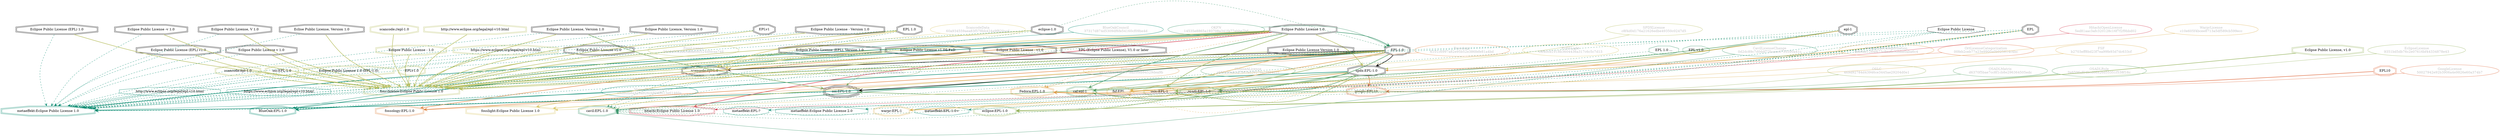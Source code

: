 strict digraph {
    node [shape=box];
    graph [splines=curved];
    1551 [label="SPDXLicense\nc8f4d0d176a21626edbe49350c0247d5"
         ,fontcolor=gray
         ,color="#b8bf62"
         ,fillcolor="beige;1"
         ,shape=ellipse];
    1552 [label="spdx:EPL-1.0"
         ,shape=doubleoctagon];
    1553 [label="EPL-1.0"
         ,shape=doubleoctagon];
    1554 [label="Eclipse Public License 1.0"
         ,shape=doubleoctagon];
    5011 [label="OSILicense\n8c3e3a8ba672dc61b2c2847c0aaa0a5a"
         ,fontcolor=gray
         ,color="#78ab63"
         ,fillcolor="beige;1"
         ,shape=ellipse];
    5012 [label="osi:EPL-1.0"
         ,shape=tripleoctagon];
    5013 [label="Eclipse Public License, Version 1.0"
         ,shape=doubleoctagon];
    5650 [label="GoogleLicense\n50027942e92b3906a4e9826e60a374b7"
         ,fontcolor=gray
         ,color="#e06f45"
         ,fillcolor="beige;1"
         ,shape=ellipse];
    5651 [label="google:EPL10"
         ,color="#e06f45"
         ,shape=doubleoctagon];
    5652 [label=EPL10
         ,color="#e06f45"
         ,shape=doubleoctagon];
    6321 [label="FedoraEntry\ne21a5f06753be57bab9feb94529dea9b"
         ,fontcolor=gray
         ,color="#e09d4b"
         ,fillcolor="beige;1"
         ,shape=ellipse];
    6322 [label="Fedora:EPL-1.0"
         ,color="#e09d4b"
         ,shape=doubleoctagon];
    9388 [label="BlueOakCouncil\n37317d874d5309df6fe54160cf09be4d"
         ,fontcolor=gray
         ,color="#00876c"
         ,fillcolor="beige;1"
         ,shape=ellipse];
    9389 [label="BlueOak:EPL-1.0"
         ,color="#00876c"
         ,shape=doubleoctagon];
    9390 [label="Eclipse Public License"
         ,shape=octagon];
    9536 [label="OSADLRule\n0e6596cf04bcd66926d55351f538f16c"
         ,fontcolor=gray
         ,color="#58a066"
         ,fillcolor="beige;1"
         ,shape=ellipse];
    9537 [label="osadl:EPL-1.0"
         ,color="#58a066"
         ,shape=doubleoctagon];
    9848 [label="OSADLMatrix\nd6370f5bae7cc8f1cb8e296364505edc"
         ,fontcolor=gray
         ,color="#58a066"
         ,fillcolor="beige;1"
         ,shape=ellipse];
    10151 [label="FSF\nb2703eff8bd23f7ea99fe93d7dc633cf"
          ,fontcolor=gray
          ,color="#deb256"
          ,fillcolor="beige;1"
          ,shape=ellipse];
    10152 [label="fsf:EPL"
          ,color="#deb256"
          ,shape=doubleoctagon];
    10153 [label=EPL
          ,shape=doubleoctagon];
    10154 [label="Eclipse Public License Version 1.0"
          ,shape=doubleoctagon];
    10921 [label="ChooseALicense\na684400ab1d7563ad26279a16fd4ff1c"
          ,fontcolor=gray
          ,color="#58a066"
          ,fillcolor="beige;1"
          ,shape=ellipse];
    10922 [label="cal:epl-1"
          ,color="#58a066"
          ,shape=doubleoctagon];
    10923 [label="epl-1"
          ,shape=doubleoctagon];
    15191 [label="ScancodeData\n60a934559aea83f578bb424a9f820ccd"
          ,fontcolor=gray
          ,color="#dac767"
          ,fillcolor="beige;1"
          ,shape=ellipse];
    15192 [label="scancode:epl-1.0"
          ,shape=doubleoctagon];
    15193 [label="EPL 1.0"
          ,shape=doubleoctagon];
    25875 [label="OSLC\n469d92784d43946ce3445ae29204d0e1"
          ,fontcolor=gray
          ,color="#98b561"
          ,fillcolor="beige;1"
          ,shape=ellipse];
    25876 [label="oslc:EPL-1"
          ,color="#98b561"
          ,shape=doubleoctagon];
    26612 [label="Fossology\n6101c6997a82e95b52e386fefe81a4bd"
          ,fontcolor=gray
          ,color="#e18745"
          ,fillcolor="beige;1"
          ,shape=ellipse];
    26613 [label="fossology:EPL-1.0"
          ,color="#e18745"
          ,shape=doubleoctagon];
    28288 [label="OKFN\n14535e8865a193708a341fa77ebbe7b6"
          ,fontcolor=gray
          ,color="#379469"
          ,fillcolor="beige;1"
          ,shape=ellipse];
    28289 [label="eclipse-1.0"
          ,shape=doubleoctagon];
    28667 [label="OrtLicenseCategorization\n00feb2ceb77a23e9900a0b025814c4bc"
          ,fontcolor=gray
          ,color="#e06f45"
          ,fillcolor="beige;1"
          ,shape=ellipse];
    35442 [label="OrtLicenseCategorization\n8eb8ae1284f673c8ea6c32bbe0aba6c4"
          ,fontcolor=gray
          ,color="#e09d4b"
          ,fillcolor="beige;1"
          ,shape=ellipse];
    36768 [label="CavilLicenseChange\n0d2dc89c7d0ddf73bcecc6735590a41c"
          ,fontcolor=gray
          ,color="#379469"
          ,fillcolor="beige;1"
          ,shape=ellipse];
    36769 [label="cavil:EPL-1.0"
          ,color="#379469"
          ,shape=doubleoctagon];
    36770 [label="EPL 1.0 ..."
          ,color="#379469"
          ,shape=octagon];
    36771 [label="EPL v1.0"
          ,color="#379469"
          ,shape=octagon];
    41746 [label="metaeffekt:Eclipse Public License 2.0"
          ,color="#00876c"
          ,shape=octagon];
    41765 [label="MetaeffektLicense\nc3d86fb6a420a926cb80d8613e61460a"
          ,fontcolor=gray
          ,color="#00876c"
          ,fillcolor="beige;1"
          ,shape=ellipse];
    41766 [label="metaeffekt:Eclipse Public License 1.0"
          ,color="#00876c"
          ,shape=doubleoctagon];
    41767 [label="Eclipse Public License (EPL) v1.0"
          ,shape=doubleoctagon];
    41768 [label="Eclipse Public License - Version 1.0"
          ,shape=doubleoctagon];
    41769 [label="Eclipse Public License v1.0"
          ,shape=doubleoctagon];
    41770 [label="Eclipse Public License (EPL) 1.0"
          ,shape=doubleoctagon];
    41771 [label="Eclipse Public License (EPL), Version 1.0"
          ,shape=doubleoctagon];
    41772 [label="Eclise Public License, Version 1.0"
          ,shape=doubleoctagon];
    41773 [label="EPL (Eclipse Public License), V1.0 or later"
          ,shape=doubleoctagon];
    41774 [label=EPLv1
          ,shape=doubleoctagon];
    41775 [label="Eclipse Public License v1.0&#xD"
          ,shape=doubleoctagon];
    41776 [label="http://www.eclipse.org/legal/epl-v10.html"
          ,color="#00876c"
          ,shape=octagon];
    41778 [label="https://www.eclipse.org/legal/epl-v10.html"
          ,color="#00876c"
          ,shape=octagon];
    41779 [label="Eclipse Public Licence, Version 1.0"
          ,shape=doubleoctagon];
    41780 [label="Eclipse Public License - v1.0"
          ,shape=doubleoctagon];
    41781 [label="Eclipse Public License -v 1.0"
          ,shape=doubleoctagon];
    41782 [label="Eclipse Public License v 1.0"
          ,shape=doubleoctagon];
    41783 [label="Eclipse Public License, V 1.0"
          ,shape=doubleoctagon];
    41785 [label="metaeffekt:EPL-1.0+"
          ,color="#00876c"
          ,shape=octagon];
    41791 [label="metaeffekt:EPL-?"
          ,color="#00876c"
          ,shape=octagon];
    50143 [label="WarprLicense\nc10e605f4bcee8713a5df589cb599ecc"
          ,fontcolor=gray
          ,color="#deb256"
          ,fillcolor="beige;1"
          ,shape=ellipse];
    50144 [label="warpr:EPL-1"
          ,color="#deb256"
          ,shape=doubleoctagon];
    50468 [label="FossLicense\n2619d0cff2eb3afde0f0524dfdcaa748"
          ,fontcolor=gray
          ,color="#b8bf62"
          ,fillcolor="beige;1"
          ,shape=ellipse];
    50469 [label="foss-license:Eclipse Public License 1.0"
          ,color="#b8bf62"
          ,shape=doubleoctagon];
    50470 [label="scancode://epl-1.0"
          ,color="#b8bf62"
          ,shape=doubleoctagon];
    50471 [label="Eclipse Public License - 1.0"
          ,color="#b8bf62"
          ,shape=doubleoctagon];
    50472 [label="http://www.eclipse.org/legal/epl-v10.html"
          ,color="#b8bf62"
          ,shape=doubleoctagon];
    50473 [label="https://www.eclipse.org/legal/epl-v10.html"
          ,color="#b8bf62"
          ,shape=doubleoctagon];
    50474 [label="scancode:epl-1.0"
          ,color="#b8bf62"
          ,shape=doubleoctagon];
    50475 [label="osi:EPL-1.0"
          ,color="#b8bf62"
          ,shape=doubleoctagon];
    50476 [label="Eclipse Public License 1.0 (EPL-1.0)"
          ,color="#b8bf62"
          ,shape=doubleoctagon];
    50477 [label="EPLv1.0"
          ,color="#b8bf62"
          ,shape=doubleoctagon];
    50966 [label="FOSSLight\nc9f40cd1918b3604436a317c6c5c7d13"
          ,fontcolor=gray
          ,color="#dac767"
          ,fillcolor="beige;1"
          ,shape=ellipse];
    50967 [label="fosslight:Eclipse Public License 1.0"
          ,color="#dac767"
          ,shape=doubleoctagon];
    51263 [label="HitachiOpenLicense\n5ed81aac3afc320128c16f7f2f9bbd02"
          ,fontcolor=gray
          ,color="#d43d51"
          ,fillcolor="beige;1"
          ,shape=ellipse];
    51264 [label="hitachi:Eclipse Public License 1.0"
          ,color="#d43d51"
          ,shape=doubleoctagon];
    54270 [label="EclipseLicense\n9351bd5db76c2e07616bf44334878e43"
          ,fontcolor=gray
          ,color="#98b561"
          ,fillcolor="beige;1"
          ,shape=ellipse];
    54271 [label="eclipse:EPL-1.0"
          ,color="#98b561"
          ,shape=doubleoctagon];
    54272 [label="Eclipse Public License, v1.0"
          ,color="#98b561"
          ,shape=doubleoctagon];
    1551 -> 1552 [weight=0.5
                 ,color="#b8bf62"];
    1552 -> 5012 [style=bold
                 ,arrowhead=vee
                 ,weight=0.7
                 ,color="#78ab63"];
    1552 -> 5651 [style=bold
                 ,arrowhead=vee
                 ,weight=0.7
                 ,color="#e06f45"];
    1552 -> 6322 [style=bold
                 ,arrowhead=vee
                 ,weight=0.7
                 ,color="#e09d4b"];
    1552 -> 9537 [style=bold
                 ,arrowhead=vee
                 ,weight=0.7
                 ,color="#58a066"];
    1552 -> 10152 [style=dashed
                  ,arrowhead=vee
                  ,weight=0.5
                  ,color="#deb256"];
    1552 -> 10922 [style=bold
                  ,arrowhead=vee
                  ,weight=0.7
                  ,color="#58a066"];
    1552 -> 25876 [style=bold
                  ,arrowhead=vee
                  ,weight=0.7
                  ,color="#98b561"];
    1552 -> 41766 [style=bold
                  ,arrowhead=vee
                  ,weight=0.7
                  ,color="#00876c"];
    1553 -> 1552 [style=bold
                 ,arrowhead=vee
                 ,weight=0.7];
    1553 -> 5012 [style=bold
                 ,arrowhead=vee
                 ,weight=0.7];
    1553 -> 6322 [style=bold
                 ,arrowhead=vee
                 ,weight=0.7
                 ,color="#e09d4b"];
    1553 -> 6322 [style=bold
                 ,arrowhead=vee
                 ,weight=0.7
                 ,color="#e09d4b"];
    1553 -> 9389 [style=bold
                 ,arrowhead=vee
                 ,weight=0.7
                 ,color="#00876c"];
    1553 -> 9537 [style=bold
                 ,arrowhead=vee
                 ,weight=0.7
                 ,color="#58a066"];
    1553 -> 15192 [style=bold
                  ,arrowhead=vee
                  ,weight=0.7];
    1553 -> 26613 [style=bold
                  ,arrowhead=vee
                  ,weight=0.7
                  ,color="#e18745"];
    1553 -> 36769 [style=bold
                  ,arrowhead=vee
                  ,weight=0.7
                  ,color="#379469"];
    1553 -> 36769 [style=bold
                  ,arrowhead=vee
                  ,weight=0.7
                  ,color="#379469"];
    1553 -> 41766 [style=dashed
                  ,arrowhead=vee
                  ,weight=0.5
                  ,color="#00876c"];
    1553 -> 50469 [style=bold
                  ,arrowhead=vee
                  ,weight=0.7
                  ,color="#b8bf62"];
    1553 -> 50967 [style=bold
                  ,arrowhead=vee
                  ,weight=0.7
                  ,color="#dac767"];
    1553 -> 54271 [style=bold
                  ,arrowhead=vee
                  ,weight=0.7
                  ,color="#98b561"];
    1554 -> 1552 [style=bold
                 ,arrowhead=vee
                 ,weight=0.7
                 ,color="#b8bf62"];
    1554 -> 1553 [style=bold
                 ,arrowhead=vee
                 ,weight=0.7
                 ,color="#379469"];
    1554 -> 6322 [style=dashed
                 ,arrowhead=vee
                 ,weight=0.5
                 ,color="#e09d4b"];
    1554 -> 9389 [style=bold
                 ,arrowhead=vee
                 ,weight=0.7
                 ,color="#00876c"];
    1554 -> 10922 [style=bold
                  ,arrowhead=vee
                  ,weight=0.7
                  ,color="#58a066"];
    1554 -> 15192 [style=bold
                  ,arrowhead=vee
                  ,weight=0.7
                  ,color="#dac767"];
    1554 -> 25876 [style=bold
                  ,arrowhead=vee
                  ,weight=0.7
                  ,color="#98b561"];
    1554 -> 26613 [style=bold
                  ,arrowhead=vee
                  ,weight=0.7
                  ,color="#e18745"];
    1554 -> 36769 [style=dashed
                  ,arrowhead=vee
                  ,weight=0.5
                  ,color="#379469"];
    1554 -> 41766 [style=bold
                  ,arrowhead=vee
                  ,weight=0.7
                  ,color="#00876c"];
    1554 -> 41766 [style=bold
                  ,arrowhead=vee
                  ,weight=0.7
                  ,color="#00876c"];
    1554 -> 50469 [style=bold
                  ,arrowhead=vee
                  ,weight=0.7
                  ,color="#b8bf62"];
    1554 -> 50967 [style=bold
                  ,arrowhead=vee
                  ,weight=0.7
                  ,color="#dac767"];
    1554 -> 51264 [style=bold
                  ,arrowhead=vee
                  ,weight=0.7
                  ,color="#d43d51"];
    5011 -> 5012 [weight=0.5
                 ,color="#78ab63"];
    5012 -> 41766 [style=dashed
                  ,arrowhead=vee
                  ,weight=0.5
                  ,color="#00876c"];
    5013 -> 5012 [style=bold
                 ,arrowhead=vee
                 ,weight=0.7
                 ,color="#78ab63"];
    5013 -> 41766 [style=dashed
                  ,arrowhead=vee
                  ,weight=0.5
                  ,color="#00876c"];
    5013 -> 50469 [style=bold
                  ,arrowhead=vee
                  ,weight=0.7
                  ,color="#b8bf62"];
    5650 -> 5651 [weight=0.5
                 ,color="#e06f45"];
    5652 -> 5651 [style=bold
                 ,arrowhead=vee
                 ,weight=0.7
                 ,color="#e06f45"];
    6321 -> 6322 [weight=0.5
                 ,color="#e09d4b"];
    9388 -> 9389 [weight=0.5
                 ,color="#00876c"];
    9390 -> 9389 [style=dashed
                 ,arrowhead=vee
                 ,weight=0.5
                 ,color="#00876c"];
    9390 -> 36769 [style=dashed
                  ,arrowhead=vee
                  ,weight=0.5
                  ,color="#379469"];
    9390 -> 41791 [style=dashed
                  ,arrowhead=vee
                  ,weight=0.5
                  ,color="#00876c"];
    9536 -> 9537 [weight=0.5
                 ,color="#58a066"];
    9848 -> 9537 [weight=0.5
                 ,color="#58a066"];
    10151 -> 10152 [weight=0.5
                   ,color="#deb256"];
    10153 -> 10152 [style=bold
                   ,arrowhead=vee
                   ,weight=0.7
                   ,color="#deb256"];
    10153 -> 36769 [style=dashed
                   ,arrowhead=vee
                   ,weight=0.5
                   ,color="#379469"];
    10153 -> 41746 [style=dashed
                   ,arrowhead=vee
                   ,weight=0.5
                   ,color="#00876c"];
    10153 -> 41766 [style=dashed
                   ,arrowhead=vee
                   ,weight=0.5
                   ,color="#00876c"];
    10153 -> 41785 [style=dashed
                   ,arrowhead=vee
                   ,weight=0.5
                   ,color="#00876c"];
    10153 -> 41791 [style=dashed
                   ,arrowhead=vee
                   ,weight=0.5
                   ,color="#00876c"];
    10154 -> 10152 [style=bold
                   ,arrowhead=vee
                   ,weight=0.7
                   ,color="#deb256"];
    10154 -> 41766 [style=dashed
                   ,arrowhead=vee
                   ,weight=0.5
                   ,color="#00876c"];
    10154 -> 50469 [style=bold
                   ,arrowhead=vee
                   ,weight=0.7
                   ,color="#b8bf62"];
    10921 -> 10922 [weight=0.5
                   ,color="#58a066"];
    10923 -> 10922 [style=bold
                   ,arrowhead=vee
                   ,weight=0.7
                   ,color="#58a066"];
    10923 -> 25876 [style=bold
                   ,arrowhead=vee
                   ,weight=0.7
                   ,color="#98b561"];
    10923 -> 36769 [style=dashed
                   ,arrowhead=vee
                   ,weight=0.5
                   ,color="#379469"];
    10923 -> 50144 [style=bold
                   ,arrowhead=vee
                   ,weight=0.7
                   ,color="#deb256"];
    15191 -> 15192 [weight=0.5
                   ,color="#dac767"];
    15192 -> 41766 [style=dashed
                   ,arrowhead=vee
                   ,weight=0.5
                   ,color="#00876c"];
    15192 -> 50469 [style=bold
                   ,arrowhead=vee
                   ,weight=0.7
                   ,color="#b8bf62"];
    15193 -> 15192 [style=bold
                   ,arrowhead=vee
                   ,weight=0.7
                   ,color="#dac767"];
    15193 -> 36769 [style=dashed
                   ,arrowhead=vee
                   ,weight=0.5
                   ,color="#379469"];
    15193 -> 41766 [style=dashed
                   ,arrowhead=vee
                   ,weight=0.5
                   ,color="#00876c"];
    15193 -> 50469 [style=bold
                   ,arrowhead=vee
                   ,weight=0.7
                   ,color="#b8bf62"];
    25875 -> 25876 [weight=0.5
                   ,color="#98b561"];
    26612 -> 26613 [weight=0.5
                   ,color="#e18745"];
    28288 -> 1553 [weight=0.5
                  ,color="#379469"];
    28289 -> 1553 [style=dashed
                  ,arrowhead=vee
                  ,weight=0.5
                  ,color="#379469"];
    28289 -> 36769 [style=dashed
                   ,arrowhead=vee
                   ,weight=0.5
                   ,color="#379469"];
    28289 -> 41766 [style=dashed
                   ,arrowhead=vee
                   ,weight=0.5
                   ,color="#00876c"];
    28289 -> 50469 [style=bold
                   ,arrowhead=vee
                   ,weight=0.7
                   ,color="#b8bf62"];
    28667 -> 1552 [weight=0.5
                  ,color="#e06f45"];
    35442 -> 1552 [weight=0.5
                  ,color="#e09d4b"];
    36768 -> 36769 [weight=0.5
                   ,color="#379469"];
    36770 -> 36769 [style=dashed
                   ,arrowhead=vee
                   ,weight=0.5
                   ,color="#379469"];
    36771 -> 36769 [style=dashed
                   ,arrowhead=vee
                   ,weight=0.5
                   ,color="#379469"];
    41765 -> 41766 [weight=0.5
                   ,color="#00876c"];
    41767 -> 41766 [style=dashed
                   ,arrowhead=vee
                   ,weight=0.5
                   ,color="#00876c"];
    41767 -> 50469 [style=bold
                   ,arrowhead=vee
                   ,weight=0.7
                   ,color="#b8bf62"];
    41768 -> 41766 [style=dashed
                   ,arrowhead=vee
                   ,weight=0.5
                   ,color="#00876c"];
    41768 -> 50469 [style=bold
                   ,arrowhead=vee
                   ,weight=0.7
                   ,color="#b8bf62"];
    41769 -> 41766 [style=dashed
                   ,arrowhead=vee
                   ,weight=0.5
                   ,color="#00876c"];
    41769 -> 50469 [style=bold
                   ,arrowhead=vee
                   ,weight=0.7
                   ,color="#b8bf62"];
    41770 -> 41766 [style=dashed
                   ,arrowhead=vee
                   ,weight=0.5
                   ,color="#00876c"];
    41770 -> 50469 [style=bold
                   ,arrowhead=vee
                   ,weight=0.7
                   ,color="#b8bf62"];
    41771 -> 41766 [style=dashed
                   ,arrowhead=vee
                   ,weight=0.5
                   ,color="#00876c"];
    41771 -> 50469 [style=bold
                   ,arrowhead=vee
                   ,weight=0.7
                   ,color="#b8bf62"];
    41772 -> 41766 [style=dashed
                   ,arrowhead=vee
                   ,weight=0.5
                   ,color="#00876c"];
    41772 -> 50469 [style=bold
                   ,arrowhead=vee
                   ,weight=0.7
                   ,color="#b8bf62"];
    41773 -> 41766 [style=dashed
                   ,arrowhead=vee
                   ,weight=0.5
                   ,color="#00876c"];
    41773 -> 50469 [style=bold
                   ,arrowhead=vee
                   ,weight=0.7
                   ,color="#b8bf62"];
    41774 -> 41766 [style=dashed
                   ,arrowhead=vee
                   ,weight=0.5
                   ,color="#00876c"];
    41774 -> 50469 [style=bold
                   ,arrowhead=vee
                   ,weight=0.7
                   ,color="#b8bf62"];
    41775 -> 41766 [style=dashed
                   ,arrowhead=vee
                   ,weight=0.5
                   ,color="#00876c"];
    41775 -> 50469 [style=bold
                   ,arrowhead=vee
                   ,weight=0.7
                   ,color="#b8bf62"];
    41776 -> 41766 [style=dashed
                   ,arrowhead=vee
                   ,weight=0.5
                   ,color="#00876c"];
    41778 -> 41766 [style=dashed
                   ,arrowhead=vee
                   ,weight=0.5
                   ,color="#00876c"];
    41779 -> 41766 [style=dashed
                   ,arrowhead=vee
                   ,weight=0.5
                   ,color="#00876c"];
    41779 -> 50469 [style=bold
                   ,arrowhead=vee
                   ,weight=0.7
                   ,color="#b8bf62"];
    41780 -> 41766 [style=dashed
                   ,arrowhead=vee
                   ,weight=0.5
                   ,color="#00876c"];
    41780 -> 50469 [style=bold
                   ,arrowhead=vee
                   ,weight=0.7
                   ,color="#b8bf62"];
    41781 -> 41766 [style=dashed
                   ,arrowhead=vee
                   ,weight=0.5
                   ,color="#00876c"];
    41781 -> 50469 [style=bold
                   ,arrowhead=vee
                   ,weight=0.7
                   ,color="#b8bf62"];
    41782 -> 41766 [style=dashed
                   ,arrowhead=vee
                   ,weight=0.5
                   ,color="#00876c"];
    41782 -> 50469 [style=bold
                   ,arrowhead=vee
                   ,weight=0.7
                   ,color="#b8bf62"];
    41783 -> 41766 [style=dashed
                   ,arrowhead=vee
                   ,weight=0.5
                   ,color="#00876c"];
    41783 -> 50469 [style=bold
                   ,arrowhead=vee
                   ,weight=0.7
                   ,color="#b8bf62"];
    50143 -> 50144 [weight=0.5
                   ,color="#deb256"];
    50468 -> 50469 [weight=0.5
                   ,color="#b8bf62"];
    50470 -> 50469 [style=bold
                   ,arrowhead=vee
                   ,weight=0.7
                   ,color="#b8bf62"];
    50471 -> 50469 [style=bold
                   ,arrowhead=vee
                   ,weight=0.7
                   ,color="#b8bf62"];
    50472 -> 50469 [style=bold
                   ,arrowhead=vee
                   ,weight=0.7
                   ,color="#b8bf62"];
    50473 -> 50469 [style=bold
                   ,arrowhead=vee
                   ,weight=0.7
                   ,color="#b8bf62"];
    50474 -> 50469 [style=bold
                   ,arrowhead=vee
                   ,weight=0.7
                   ,color="#b8bf62"];
    50475 -> 50469 [style=bold
                   ,arrowhead=vee
                   ,weight=0.7
                   ,color="#b8bf62"];
    50476 -> 50469 [style=bold
                   ,arrowhead=vee
                   ,weight=0.7
                   ,color="#b8bf62"];
    50477 -> 50469 [style=bold
                   ,arrowhead=vee
                   ,weight=0.7
                   ,color="#b8bf62"];
    50966 -> 50967 [weight=0.5
                   ,color="#dac767"];
    51263 -> 51264 [weight=0.5
                   ,color="#d43d51"];
    54270 -> 54271 [weight=0.5
                   ,color="#98b561"];
    54272 -> 54271 [style=bold
                   ,arrowhead=vee
                   ,weight=0.7
                   ,color="#98b561"];
}
